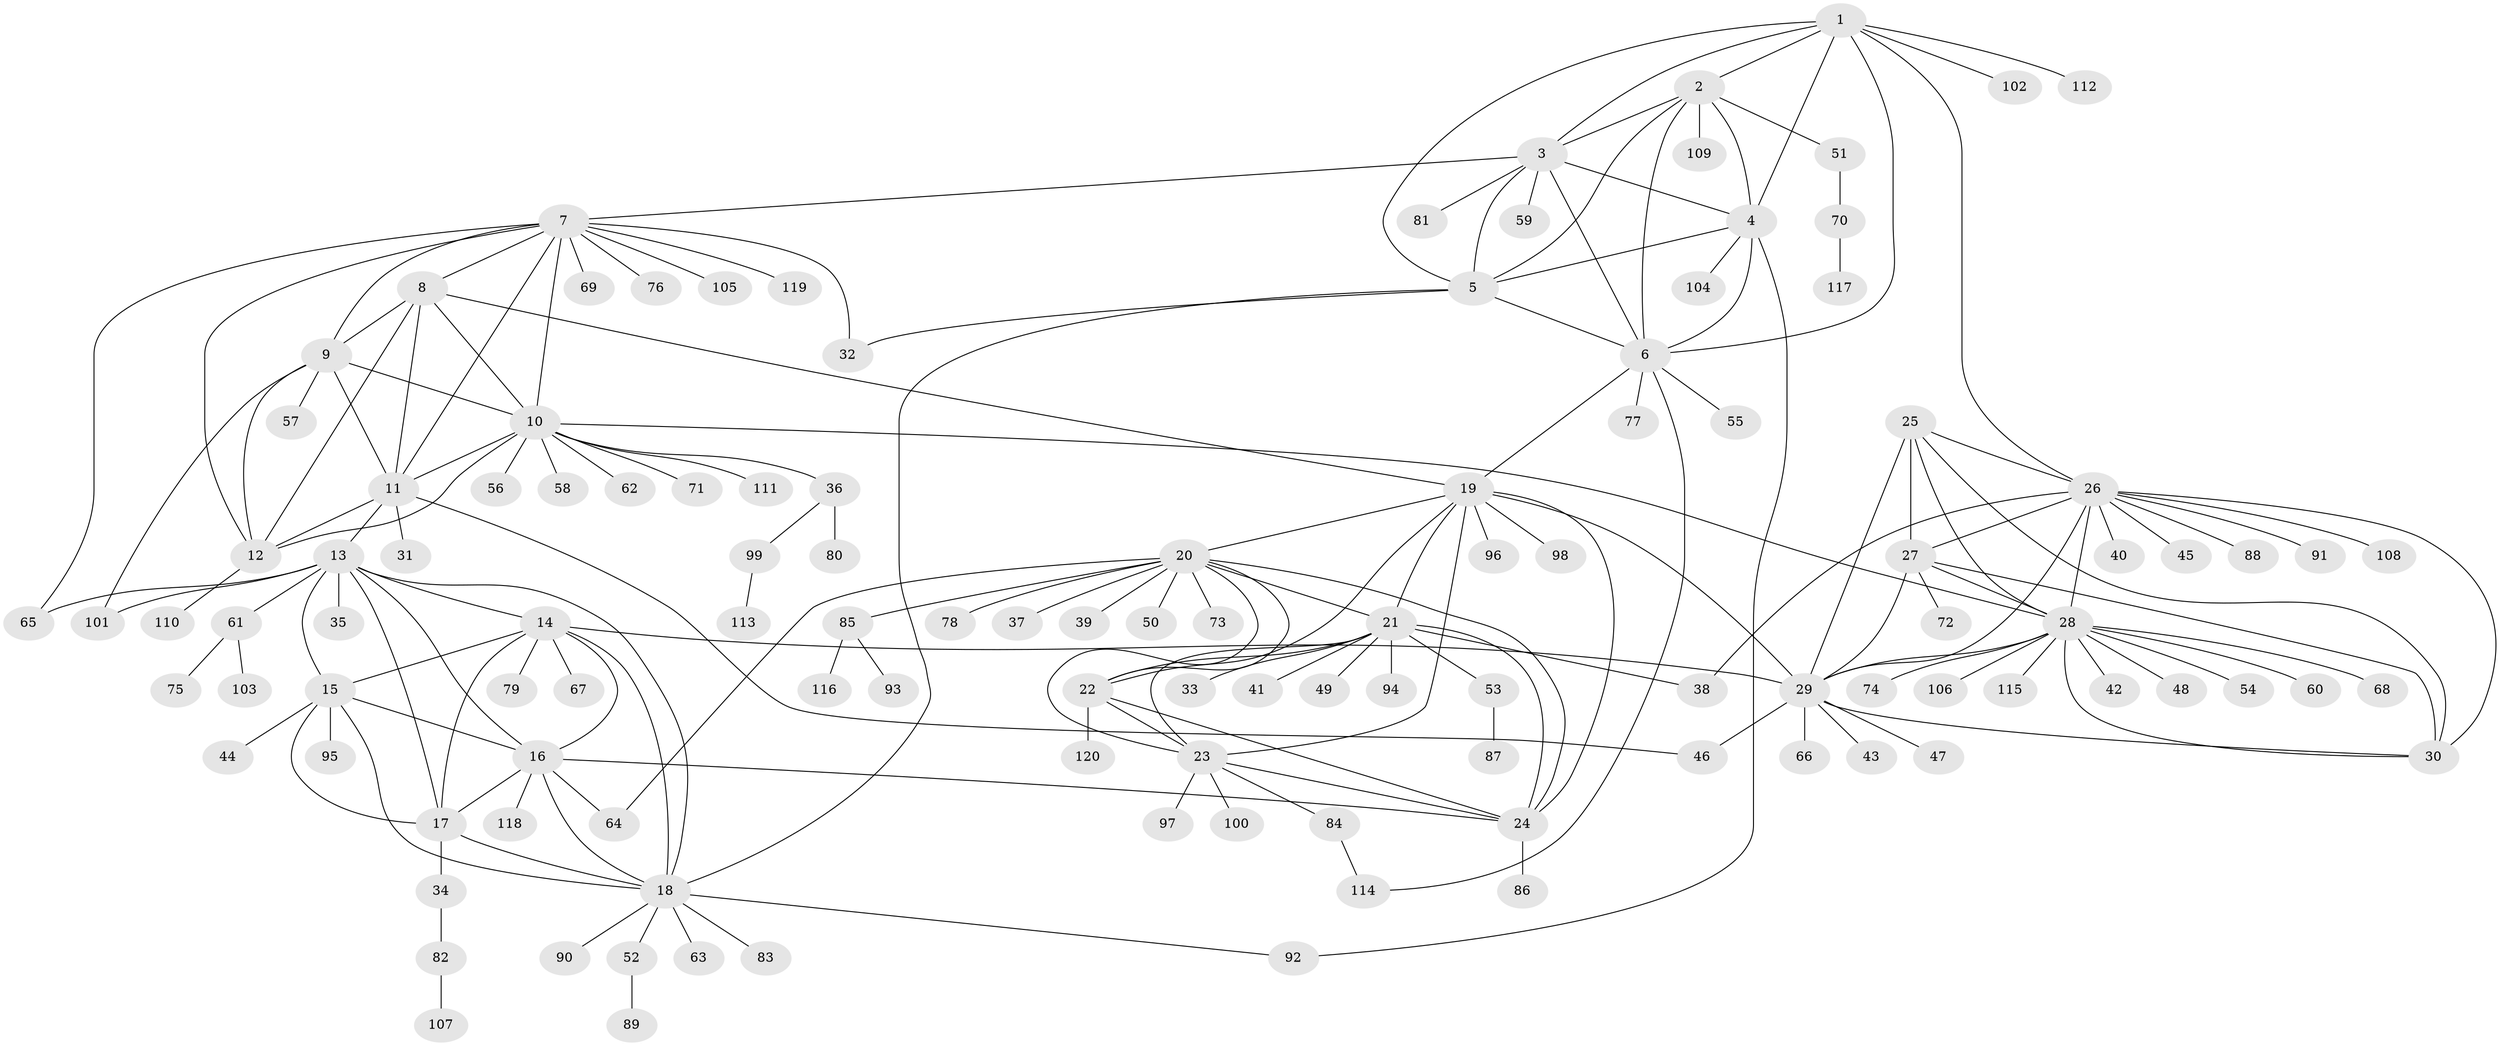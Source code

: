 // coarse degree distribution, {2: 0.08333333333333333, 6: 0.14583333333333334, 7: 0.08333333333333333, 5: 0.041666666666666664, 1: 0.5625, 9: 0.020833333333333332, 4: 0.020833333333333332, 11: 0.020833333333333332, 3: 0.020833333333333332}
// Generated by graph-tools (version 1.1) at 2025/37/03/04/25 23:37:46]
// undirected, 120 vertices, 183 edges
graph export_dot {
  node [color=gray90,style=filled];
  1;
  2;
  3;
  4;
  5;
  6;
  7;
  8;
  9;
  10;
  11;
  12;
  13;
  14;
  15;
  16;
  17;
  18;
  19;
  20;
  21;
  22;
  23;
  24;
  25;
  26;
  27;
  28;
  29;
  30;
  31;
  32;
  33;
  34;
  35;
  36;
  37;
  38;
  39;
  40;
  41;
  42;
  43;
  44;
  45;
  46;
  47;
  48;
  49;
  50;
  51;
  52;
  53;
  54;
  55;
  56;
  57;
  58;
  59;
  60;
  61;
  62;
  63;
  64;
  65;
  66;
  67;
  68;
  69;
  70;
  71;
  72;
  73;
  74;
  75;
  76;
  77;
  78;
  79;
  80;
  81;
  82;
  83;
  84;
  85;
  86;
  87;
  88;
  89;
  90;
  91;
  92;
  93;
  94;
  95;
  96;
  97;
  98;
  99;
  100;
  101;
  102;
  103;
  104;
  105;
  106;
  107;
  108;
  109;
  110;
  111;
  112;
  113;
  114;
  115;
  116;
  117;
  118;
  119;
  120;
  1 -- 2;
  1 -- 3;
  1 -- 4;
  1 -- 5;
  1 -- 6;
  1 -- 26;
  1 -- 102;
  1 -- 112;
  2 -- 3;
  2 -- 4;
  2 -- 5;
  2 -- 6;
  2 -- 51;
  2 -- 109;
  3 -- 4;
  3 -- 5;
  3 -- 6;
  3 -- 7;
  3 -- 59;
  3 -- 81;
  4 -- 5;
  4 -- 6;
  4 -- 92;
  4 -- 104;
  5 -- 6;
  5 -- 18;
  5 -- 32;
  6 -- 19;
  6 -- 55;
  6 -- 77;
  6 -- 114;
  7 -- 8;
  7 -- 9;
  7 -- 10;
  7 -- 11;
  7 -- 12;
  7 -- 32;
  7 -- 65;
  7 -- 69;
  7 -- 76;
  7 -- 105;
  7 -- 119;
  8 -- 9;
  8 -- 10;
  8 -- 11;
  8 -- 12;
  8 -- 19;
  9 -- 10;
  9 -- 11;
  9 -- 12;
  9 -- 57;
  9 -- 101;
  10 -- 11;
  10 -- 12;
  10 -- 28;
  10 -- 36;
  10 -- 56;
  10 -- 58;
  10 -- 62;
  10 -- 71;
  10 -- 111;
  11 -- 12;
  11 -- 13;
  11 -- 31;
  11 -- 46;
  12 -- 110;
  13 -- 14;
  13 -- 15;
  13 -- 16;
  13 -- 17;
  13 -- 18;
  13 -- 35;
  13 -- 61;
  13 -- 65;
  13 -- 101;
  14 -- 15;
  14 -- 16;
  14 -- 17;
  14 -- 18;
  14 -- 29;
  14 -- 67;
  14 -- 79;
  15 -- 16;
  15 -- 17;
  15 -- 18;
  15 -- 44;
  15 -- 95;
  16 -- 17;
  16 -- 18;
  16 -- 24;
  16 -- 64;
  16 -- 118;
  17 -- 18;
  17 -- 34;
  18 -- 52;
  18 -- 63;
  18 -- 83;
  18 -- 90;
  18 -- 92;
  19 -- 20;
  19 -- 21;
  19 -- 22;
  19 -- 23;
  19 -- 24;
  19 -- 29;
  19 -- 96;
  19 -- 98;
  20 -- 21;
  20 -- 22;
  20 -- 23;
  20 -- 24;
  20 -- 37;
  20 -- 39;
  20 -- 50;
  20 -- 64;
  20 -- 73;
  20 -- 78;
  20 -- 85;
  21 -- 22;
  21 -- 23;
  21 -- 24;
  21 -- 33;
  21 -- 38;
  21 -- 41;
  21 -- 49;
  21 -- 53;
  21 -- 94;
  22 -- 23;
  22 -- 24;
  22 -- 120;
  23 -- 24;
  23 -- 84;
  23 -- 97;
  23 -- 100;
  24 -- 86;
  25 -- 26;
  25 -- 27;
  25 -- 28;
  25 -- 29;
  25 -- 30;
  26 -- 27;
  26 -- 28;
  26 -- 29;
  26 -- 30;
  26 -- 38;
  26 -- 40;
  26 -- 45;
  26 -- 88;
  26 -- 91;
  26 -- 108;
  27 -- 28;
  27 -- 29;
  27 -- 30;
  27 -- 72;
  28 -- 29;
  28 -- 30;
  28 -- 42;
  28 -- 48;
  28 -- 54;
  28 -- 60;
  28 -- 68;
  28 -- 74;
  28 -- 106;
  28 -- 115;
  29 -- 30;
  29 -- 43;
  29 -- 46;
  29 -- 47;
  29 -- 66;
  34 -- 82;
  36 -- 80;
  36 -- 99;
  51 -- 70;
  52 -- 89;
  53 -- 87;
  61 -- 75;
  61 -- 103;
  70 -- 117;
  82 -- 107;
  84 -- 114;
  85 -- 93;
  85 -- 116;
  99 -- 113;
}
